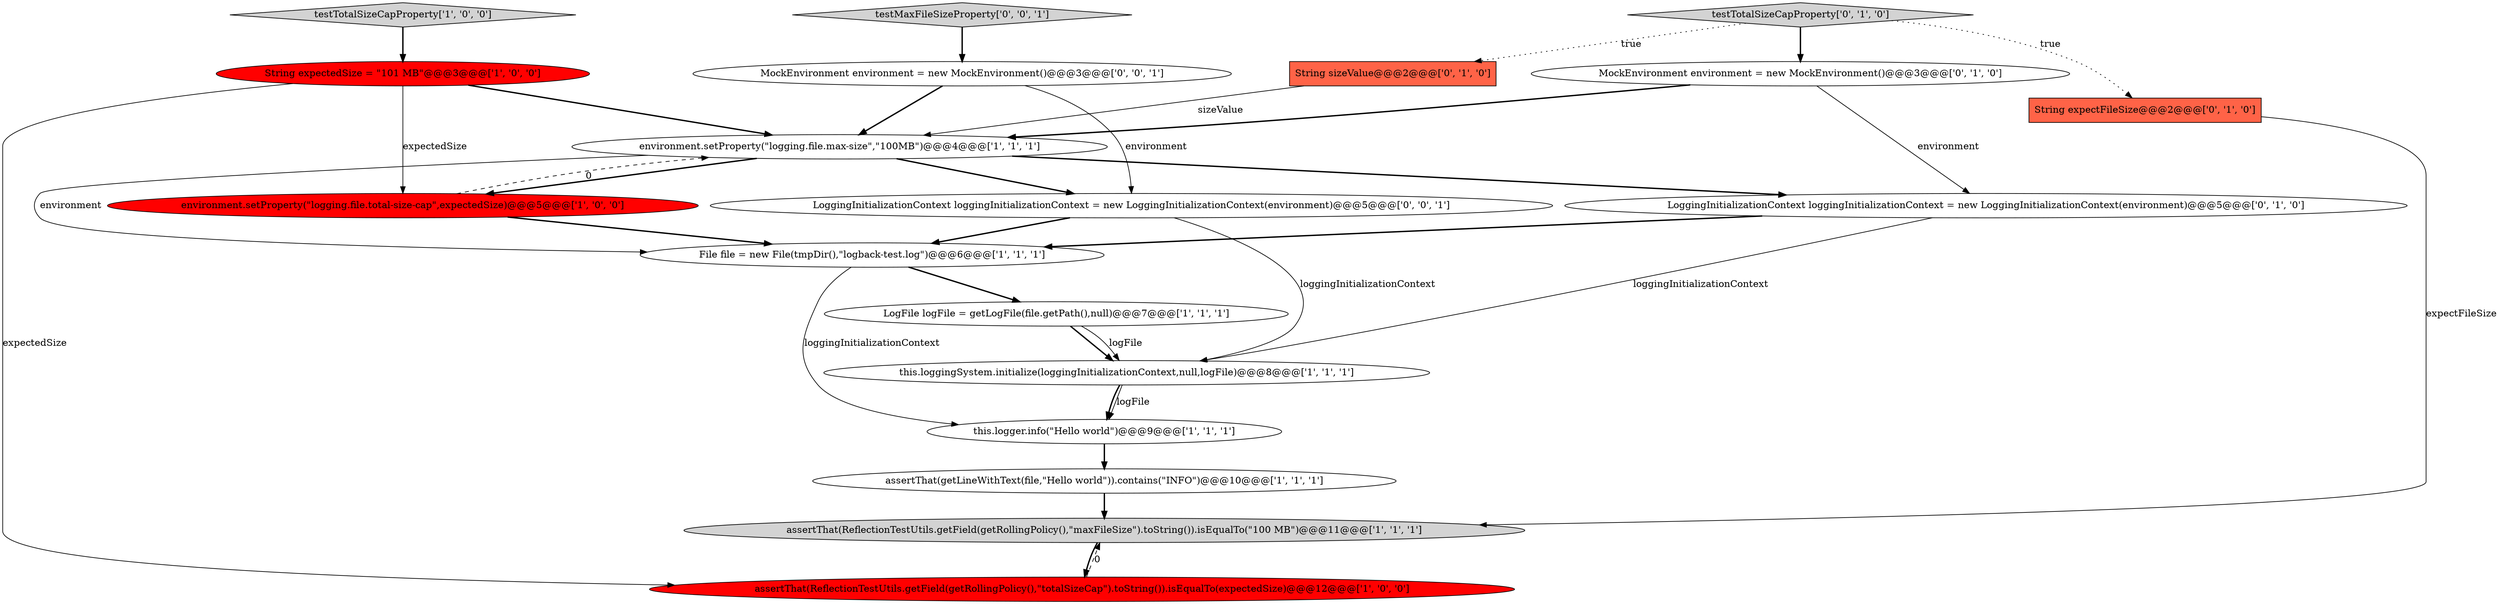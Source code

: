 digraph {
6 [style = filled, label = "this.loggingSystem.initialize(loggingInitializationContext,null,logFile)@@@8@@@['1', '1', '1']", fillcolor = white, shape = ellipse image = "AAA0AAABBB1BBB"];
1 [style = filled, label = "String expectedSize = \"101 MB\"@@@3@@@['1', '0', '0']", fillcolor = red, shape = ellipse image = "AAA1AAABBB1BBB"];
10 [style = filled, label = "assertThat(ReflectionTestUtils.getField(getRollingPolicy(),\"totalSizeCap\").toString()).isEqualTo(expectedSize)@@@12@@@['1', '0', '0']", fillcolor = red, shape = ellipse image = "AAA1AAABBB1BBB"];
9 [style = filled, label = "assertThat(ReflectionTestUtils.getField(getRollingPolicy(),\"maxFileSize\").toString()).isEqualTo(\"100 MB\")@@@11@@@['1', '1', '1']", fillcolor = lightgray, shape = ellipse image = "AAA0AAABBB1BBB"];
15 [style = filled, label = "String expectFileSize@@@2@@@['0', '1', '0']", fillcolor = tomato, shape = box image = "AAA1AAABBB2BBB"];
12 [style = filled, label = "LoggingInitializationContext loggingInitializationContext = new LoggingInitializationContext(environment)@@@5@@@['0', '1', '0']", fillcolor = white, shape = ellipse image = "AAA0AAABBB2BBB"];
7 [style = filled, label = "environment.setProperty(\"logging.file.max-size\",\"100MB\")@@@4@@@['1', '1', '1']", fillcolor = white, shape = ellipse image = "AAA0AAABBB1BBB"];
18 [style = filled, label = "testMaxFileSizeProperty['0', '0', '1']", fillcolor = lightgray, shape = diamond image = "AAA0AAABBB3BBB"];
17 [style = filled, label = "LoggingInitializationContext loggingInitializationContext = new LoggingInitializationContext(environment)@@@5@@@['0', '0', '1']", fillcolor = white, shape = ellipse image = "AAA0AAABBB3BBB"];
0 [style = filled, label = "testTotalSizeCapProperty['1', '0', '0']", fillcolor = lightgray, shape = diamond image = "AAA0AAABBB1BBB"];
2 [style = filled, label = "this.logger.info(\"Hello world\")@@@9@@@['1', '1', '1']", fillcolor = white, shape = ellipse image = "AAA0AAABBB1BBB"];
11 [style = filled, label = "testTotalSizeCapProperty['0', '1', '0']", fillcolor = lightgray, shape = diamond image = "AAA0AAABBB2BBB"];
5 [style = filled, label = "environment.setProperty(\"logging.file.total-size-cap\",expectedSize)@@@5@@@['1', '0', '0']", fillcolor = red, shape = ellipse image = "AAA1AAABBB1BBB"];
4 [style = filled, label = "assertThat(getLineWithText(file,\"Hello world\")).contains(\"INFO\")@@@10@@@['1', '1', '1']", fillcolor = white, shape = ellipse image = "AAA0AAABBB1BBB"];
3 [style = filled, label = "LogFile logFile = getLogFile(file.getPath(),null)@@@7@@@['1', '1', '1']", fillcolor = white, shape = ellipse image = "AAA0AAABBB1BBB"];
8 [style = filled, label = "File file = new File(tmpDir(),\"logback-test.log\")@@@6@@@['1', '1', '1']", fillcolor = white, shape = ellipse image = "AAA0AAABBB1BBB"];
14 [style = filled, label = "String sizeValue@@@2@@@['0', '1', '0']", fillcolor = tomato, shape = box image = "AAA0AAABBB2BBB"];
16 [style = filled, label = "MockEnvironment environment = new MockEnvironment()@@@3@@@['0', '0', '1']", fillcolor = white, shape = ellipse image = "AAA0AAABBB3BBB"];
13 [style = filled, label = "MockEnvironment environment = new MockEnvironment()@@@3@@@['0', '1', '0']", fillcolor = white, shape = ellipse image = "AAA0AAABBB2BBB"];
4->9 [style = bold, label=""];
17->8 [style = bold, label=""];
5->8 [style = bold, label=""];
12->6 [style = solid, label="loggingInitializationContext"];
1->10 [style = solid, label="expectedSize"];
6->2 [style = solid, label="logFile"];
7->17 [style = bold, label=""];
17->6 [style = solid, label="loggingInitializationContext"];
7->12 [style = bold, label=""];
15->9 [style = solid, label="expectFileSize"];
8->2 [style = solid, label="loggingInitializationContext"];
8->3 [style = bold, label=""];
16->7 [style = bold, label=""];
11->14 [style = dotted, label="true"];
3->6 [style = bold, label=""];
9->10 [style = bold, label=""];
1->5 [style = solid, label="expectedSize"];
2->4 [style = bold, label=""];
1->7 [style = bold, label=""];
14->7 [style = solid, label="sizeValue"];
6->2 [style = bold, label=""];
10->9 [style = dashed, label="0"];
7->5 [style = bold, label=""];
13->7 [style = bold, label=""];
0->1 [style = bold, label=""];
12->8 [style = bold, label=""];
13->12 [style = solid, label="environment"];
11->13 [style = bold, label=""];
7->8 [style = solid, label="environment"];
16->17 [style = solid, label="environment"];
3->6 [style = solid, label="logFile"];
5->7 [style = dashed, label="0"];
11->15 [style = dotted, label="true"];
18->16 [style = bold, label=""];
}
